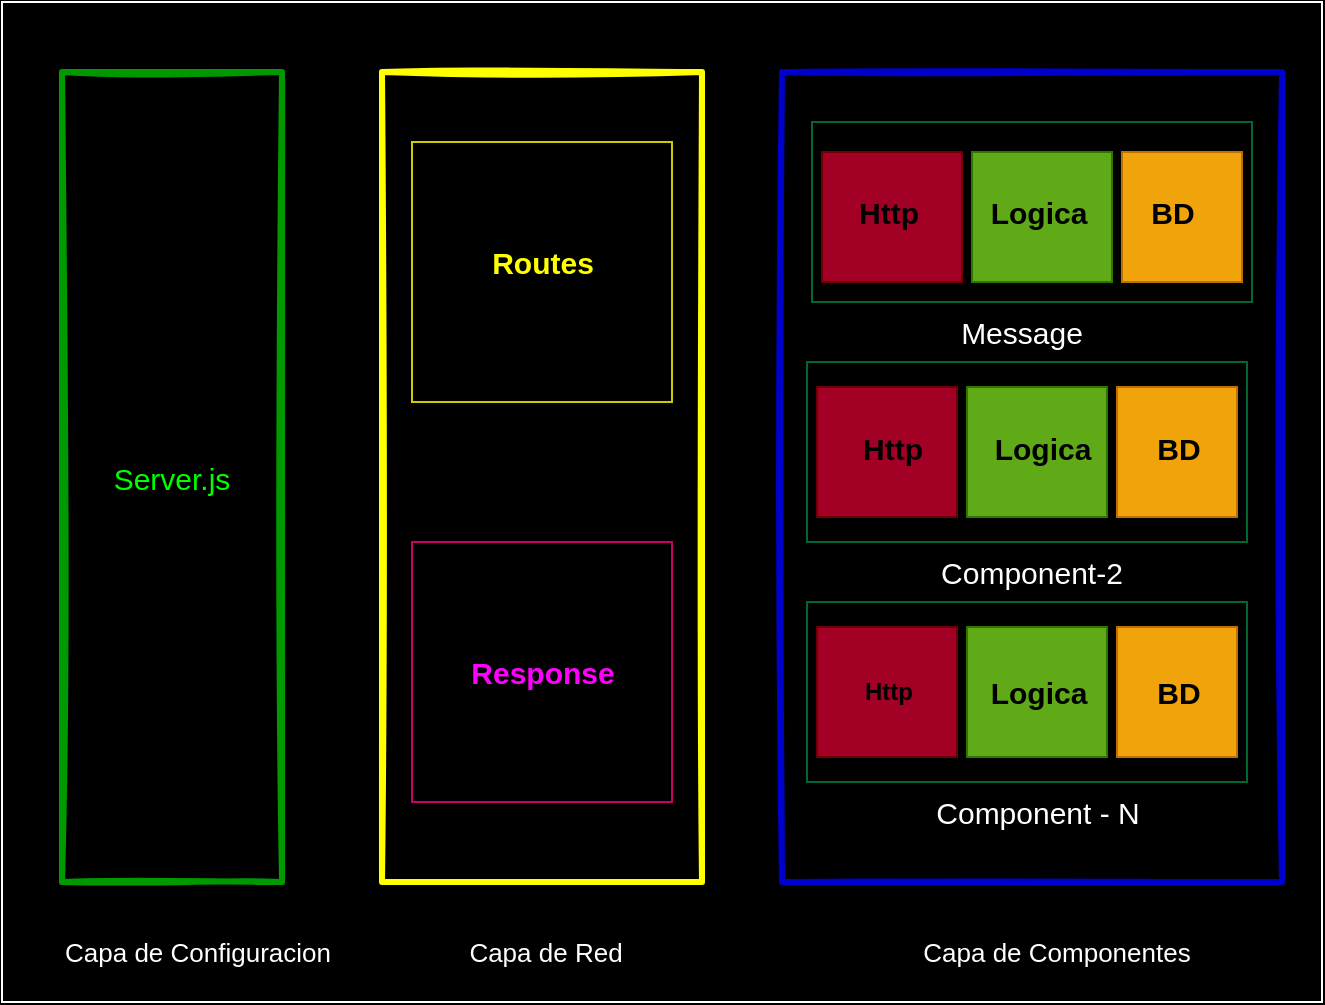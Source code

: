 <mxfile scale="1" border="30">
    <diagram id="xQnAb_9Tro_uTrc6JzYf" name="Página-1">
        <mxGraphModel dx="820" dy="470" grid="1" gridSize="10" guides="1" tooltips="1" connect="1" arrows="1" fold="1" page="1" pageScale="1" pageWidth="827" pageHeight="1169" background="#000000" math="0" shadow="0">
            <root>
                <mxCell id="0"/>
                <mxCell id="1" parent="0"/>
                <mxCell id="2" value="" style="rounded=0;whiteSpace=wrap;html=1;fontColor=#FAFAFA;strokeColor=#FFFFFF;glass=0;sketch=0;shadow=0;fillColor=#000000;" vertex="1" parent="1">
                    <mxGeometry x="110" y="110" width="660" height="500" as="geometry"/>
                </mxCell>
                <mxCell id="3" value="&lt;font style=&quot;font-size: 15px;&quot; color=&quot;#00ff00&quot;&gt;Server.js&lt;/font&gt;" style="rounded=0;whiteSpace=wrap;html=1;strokeColor=#009900;strokeWidth=3;shadow=1;sketch=1;fontSize=15;fillColor=#000000;" vertex="1" parent="1">
                    <mxGeometry x="140" y="145" width="110" height="405" as="geometry"/>
                </mxCell>
                <mxCell id="4" value="" style="rounded=0;whiteSpace=wrap;html=1;strokeColor=#FFFF00;shadow=1;strokeWidth=3;sketch=1;fillColor=#000000;" vertex="1" parent="1">
                    <mxGeometry x="300" y="145" width="160" height="405" as="geometry"/>
                </mxCell>
                <mxCell id="5" value="" style="rounded=0;whiteSpace=wrap;html=1;strokeColor=#0000CC;strokeWidth=3;shadow=1;sketch=1;fillColor=#000000;" vertex="1" parent="1">
                    <mxGeometry x="500" y="145" width="250" height="405" as="geometry"/>
                </mxCell>
                <mxCell id="11" value="" style="whiteSpace=wrap;html=1;aspect=fixed;strokeColor=#CCCC00;fillColor=#000000;" vertex="1" parent="1">
                    <mxGeometry x="315" y="180" width="130" height="130" as="geometry"/>
                </mxCell>
                <mxCell id="6" value="Routes" style="text;strokeColor=none;fillColor=none;html=1;fontSize=15;fontStyle=1;verticalAlign=middle;align=center;fontColor=#FFFF00;" vertex="1" parent="1">
                    <mxGeometry x="330" y="220" width="100" height="40" as="geometry"/>
                </mxCell>
                <mxCell id="12" value="" style="whiteSpace=wrap;html=1;aspect=fixed;strokeColor=#CC0066;fillColor=#000000;" vertex="1" parent="1">
                    <mxGeometry x="315" y="380" width="130" height="130" as="geometry"/>
                </mxCell>
                <mxCell id="7" value="Response" style="text;strokeColor=none;fillColor=none;html=1;fontSize=15;fontStyle=1;verticalAlign=middle;align=center;fontColor=#FF00FF;" vertex="1" parent="1">
                    <mxGeometry x="330" y="425" width="100" height="40" as="geometry"/>
                </mxCell>
                <mxCell id="13" value="" style="rounded=0;whiteSpace=wrap;html=1;fontSize=20;fillColor=#000000;strokeColor=#006633;fontColor=#ffffff;" vertex="1" parent="1">
                    <mxGeometry x="515" y="170" width="220" height="90" as="geometry"/>
                </mxCell>
                <mxCell id="14" value="" style="rounded=0;whiteSpace=wrap;html=1;fontSize=20;fillColor=#000000;strokeColor=#006633;fontColor=#ffffff;" vertex="1" parent="1">
                    <mxGeometry x="512.5" y="290" width="220" height="90" as="geometry"/>
                </mxCell>
                <mxCell id="15" value="" style="rounded=0;whiteSpace=wrap;html=1;fontSize=20;fillColor=#000000;strokeColor=#006633;fontColor=#ffffff;" vertex="1" parent="1">
                    <mxGeometry x="512.5" y="410" width="220" height="90" as="geometry"/>
                </mxCell>
                <mxCell id="22" value="Message" style="text;html=1;strokeColor=none;fillColor=none;align=center;verticalAlign=middle;whiteSpace=wrap;rounded=0;fontSize=15;fontColor=#FFFFFF;labelBackgroundColor=#000000;" vertex="1" parent="1">
                    <mxGeometry x="570" y="260" width="100" height="30" as="geometry"/>
                </mxCell>
                <mxCell id="23" value="Component - N" style="text;html=1;strokeColor=none;fillColor=none;align=center;verticalAlign=middle;whiteSpace=wrap;rounded=0;fontSize=15;fontColor=#FFFFFF;labelBackgroundColor=#000000;" vertex="1" parent="1">
                    <mxGeometry x="558.75" y="500" width="137.5" height="30" as="geometry"/>
                </mxCell>
                <mxCell id="24" value="Component-2" style="text;html=1;strokeColor=none;fillColor=none;align=center;verticalAlign=middle;whiteSpace=wrap;rounded=0;fontSize=15;fontColor=#FFFFFF;labelBackgroundColor=#000000;" vertex="1" parent="1">
                    <mxGeometry x="575" y="380" width="100" height="30" as="geometry"/>
                </mxCell>
                <mxCell id="25" value="Capa de Componentes" style="text;html=1;strokeColor=none;fillColor=none;align=center;verticalAlign=middle;whiteSpace=wrap;rounded=0;fontSize=13;fontColor=#FFFFFF;labelBackgroundColor=#000000;" vertex="1" parent="1">
                    <mxGeometry x="540" y="570" width="195" height="30" as="geometry"/>
                </mxCell>
                <mxCell id="26" value="Capa de Configuracion" style="text;html=1;strokeColor=none;fillColor=none;align=center;verticalAlign=middle;whiteSpace=wrap;rounded=0;fontSize=13;fontColor=#FFFFFF;labelBackgroundColor=#000000;" vertex="1" parent="1">
                    <mxGeometry x="122.5" y="570" width="170" height="30" as="geometry"/>
                </mxCell>
                <mxCell id="27" value="Capa de Red" style="text;html=1;strokeColor=none;fillColor=none;align=center;verticalAlign=middle;whiteSpace=wrap;rounded=0;fontSize=13;fontColor=#FFFFFF;labelBackgroundColor=#000000;" vertex="1" parent="1">
                    <mxGeometry x="302.5" y="570" width="157.5" height="30" as="geometry"/>
                </mxCell>
                <mxCell id="28" value="" style="rounded=0;whiteSpace=wrap;html=1;fontSize=18;fillColor=#a20025;fontColor=#ffffff;strokeColor=#6F0000;" vertex="1" parent="1">
                    <mxGeometry x="520" y="185" width="70" height="65" as="geometry"/>
                </mxCell>
                <mxCell id="8" value="Http" style="text;strokeColor=none;fillColor=none;html=1;fontSize=15;fontStyle=1;verticalAlign=middle;align=center;" vertex="1" parent="1">
                    <mxGeometry x="520" y="195" width="65" height="40" as="geometry"/>
                </mxCell>
                <mxCell id="29" value="" style="rounded=0;whiteSpace=wrap;html=1;fontSize=18;fillColor=#60a917;fontColor=#ffffff;strokeColor=#2D7600;" vertex="1" parent="1">
                    <mxGeometry x="595" y="185" width="70" height="65" as="geometry"/>
                </mxCell>
                <mxCell id="30" value="" style="rounded=0;whiteSpace=wrap;html=1;fontSize=18;fillColor=#f0a30a;fontColor=#000000;strokeColor=#BD7000;" vertex="1" parent="1">
                    <mxGeometry x="670" y="185" width="60" height="65" as="geometry"/>
                </mxCell>
                <mxCell id="9" value="Logica" style="text;strokeColor=none;fillColor=none;html=1;fontSize=15;fontStyle=1;verticalAlign=middle;align=center;" vertex="1" parent="1">
                    <mxGeometry x="590" y="195" width="75" height="40" as="geometry"/>
                </mxCell>
                <mxCell id="10" value="BD" style="text;strokeColor=none;fillColor=none;html=1;fontSize=15;fontStyle=1;verticalAlign=middle;align=center;" vertex="1" parent="1">
                    <mxGeometry x="670" y="195" width="50" height="40" as="geometry"/>
                </mxCell>
                <mxCell id="31" value="" style="rounded=0;whiteSpace=wrap;html=1;fontSize=18;fillColor=#a20025;fontColor=#ffffff;strokeColor=#6F0000;" vertex="1" parent="1">
                    <mxGeometry x="517.5" y="302.5" width="70" height="65" as="geometry"/>
                </mxCell>
                <mxCell id="32" value="" style="rounded=0;whiteSpace=wrap;html=1;fontSize=18;fillColor=#60a917;fontColor=#ffffff;strokeColor=#2D7600;" vertex="1" parent="1">
                    <mxGeometry x="592.5" y="302.5" width="70" height="65" as="geometry"/>
                </mxCell>
                <mxCell id="33" value="" style="rounded=0;whiteSpace=wrap;html=1;fontSize=18;fillColor=#f0a30a;fontColor=#000000;strokeColor=#BD7000;" vertex="1" parent="1">
                    <mxGeometry x="667.5" y="302.5" width="60" height="65" as="geometry"/>
                </mxCell>
                <mxCell id="34" value="" style="rounded=0;whiteSpace=wrap;html=1;fontSize=18;fillColor=#a20025;fontColor=#ffffff;strokeColor=#6F0000;" vertex="1" parent="1">
                    <mxGeometry x="517.5" y="422.5" width="70" height="65" as="geometry"/>
                </mxCell>
                <mxCell id="35" value="" style="rounded=0;whiteSpace=wrap;html=1;fontSize=18;fillColor=#60a917;fontColor=#ffffff;strokeColor=#2D7600;" vertex="1" parent="1">
                    <mxGeometry x="592.5" y="422.5" width="70" height="65" as="geometry"/>
                </mxCell>
                <mxCell id="36" value="" style="rounded=0;whiteSpace=wrap;html=1;fontSize=18;fillColor=#f0a30a;fontColor=#000000;strokeColor=#BD7000;" vertex="1" parent="1">
                    <mxGeometry x="667.5" y="422.5" width="60" height="65" as="geometry"/>
                </mxCell>
                <mxCell id="16" value="Http" style="text;strokeColor=none;fillColor=none;html=1;fontSize=15;fontStyle=1;verticalAlign=middle;align=center;" vertex="1" parent="1">
                    <mxGeometry x="522.5" y="312.5" width="65" height="40" as="geometry"/>
                </mxCell>
                <mxCell id="17" value="Logica" style="text;strokeColor=none;fillColor=none;html=1;fontSize=15;fontStyle=1;verticalAlign=middle;align=center;" vertex="1" parent="1">
                    <mxGeometry x="592.5" y="312.5" width="75" height="40" as="geometry"/>
                </mxCell>
                <mxCell id="18" value="BD" style="text;strokeColor=none;fillColor=none;html=1;fontSize=15;fontStyle=1;verticalAlign=middle;align=center;" vertex="1" parent="1">
                    <mxGeometry x="672.5" y="312.5" width="50" height="40" as="geometry"/>
                </mxCell>
                <mxCell id="19" value="Http" style="text;strokeColor=none;fillColor=none;html=1;fontSize=12;fontStyle=1;verticalAlign=middle;align=center;" vertex="1" parent="1">
                    <mxGeometry x="520" y="435" width="65" height="40" as="geometry"/>
                </mxCell>
                <mxCell id="37" value="BD" style="text;strokeColor=none;fillColor=none;html=1;fontSize=15;fontStyle=1;verticalAlign=middle;align=center;" vertex="1" parent="1">
                    <mxGeometry x="672.5" y="435" width="50" height="40" as="geometry"/>
                </mxCell>
                <mxCell id="38" value="Logica" style="text;strokeColor=none;fillColor=none;html=1;fontSize=15;fontStyle=1;verticalAlign=middle;align=center;" vertex="1" parent="1">
                    <mxGeometry x="590" y="435" width="75" height="40" as="geometry"/>
                </mxCell>
            </root>
        </mxGraphModel>
    </diagram>
</mxfile>